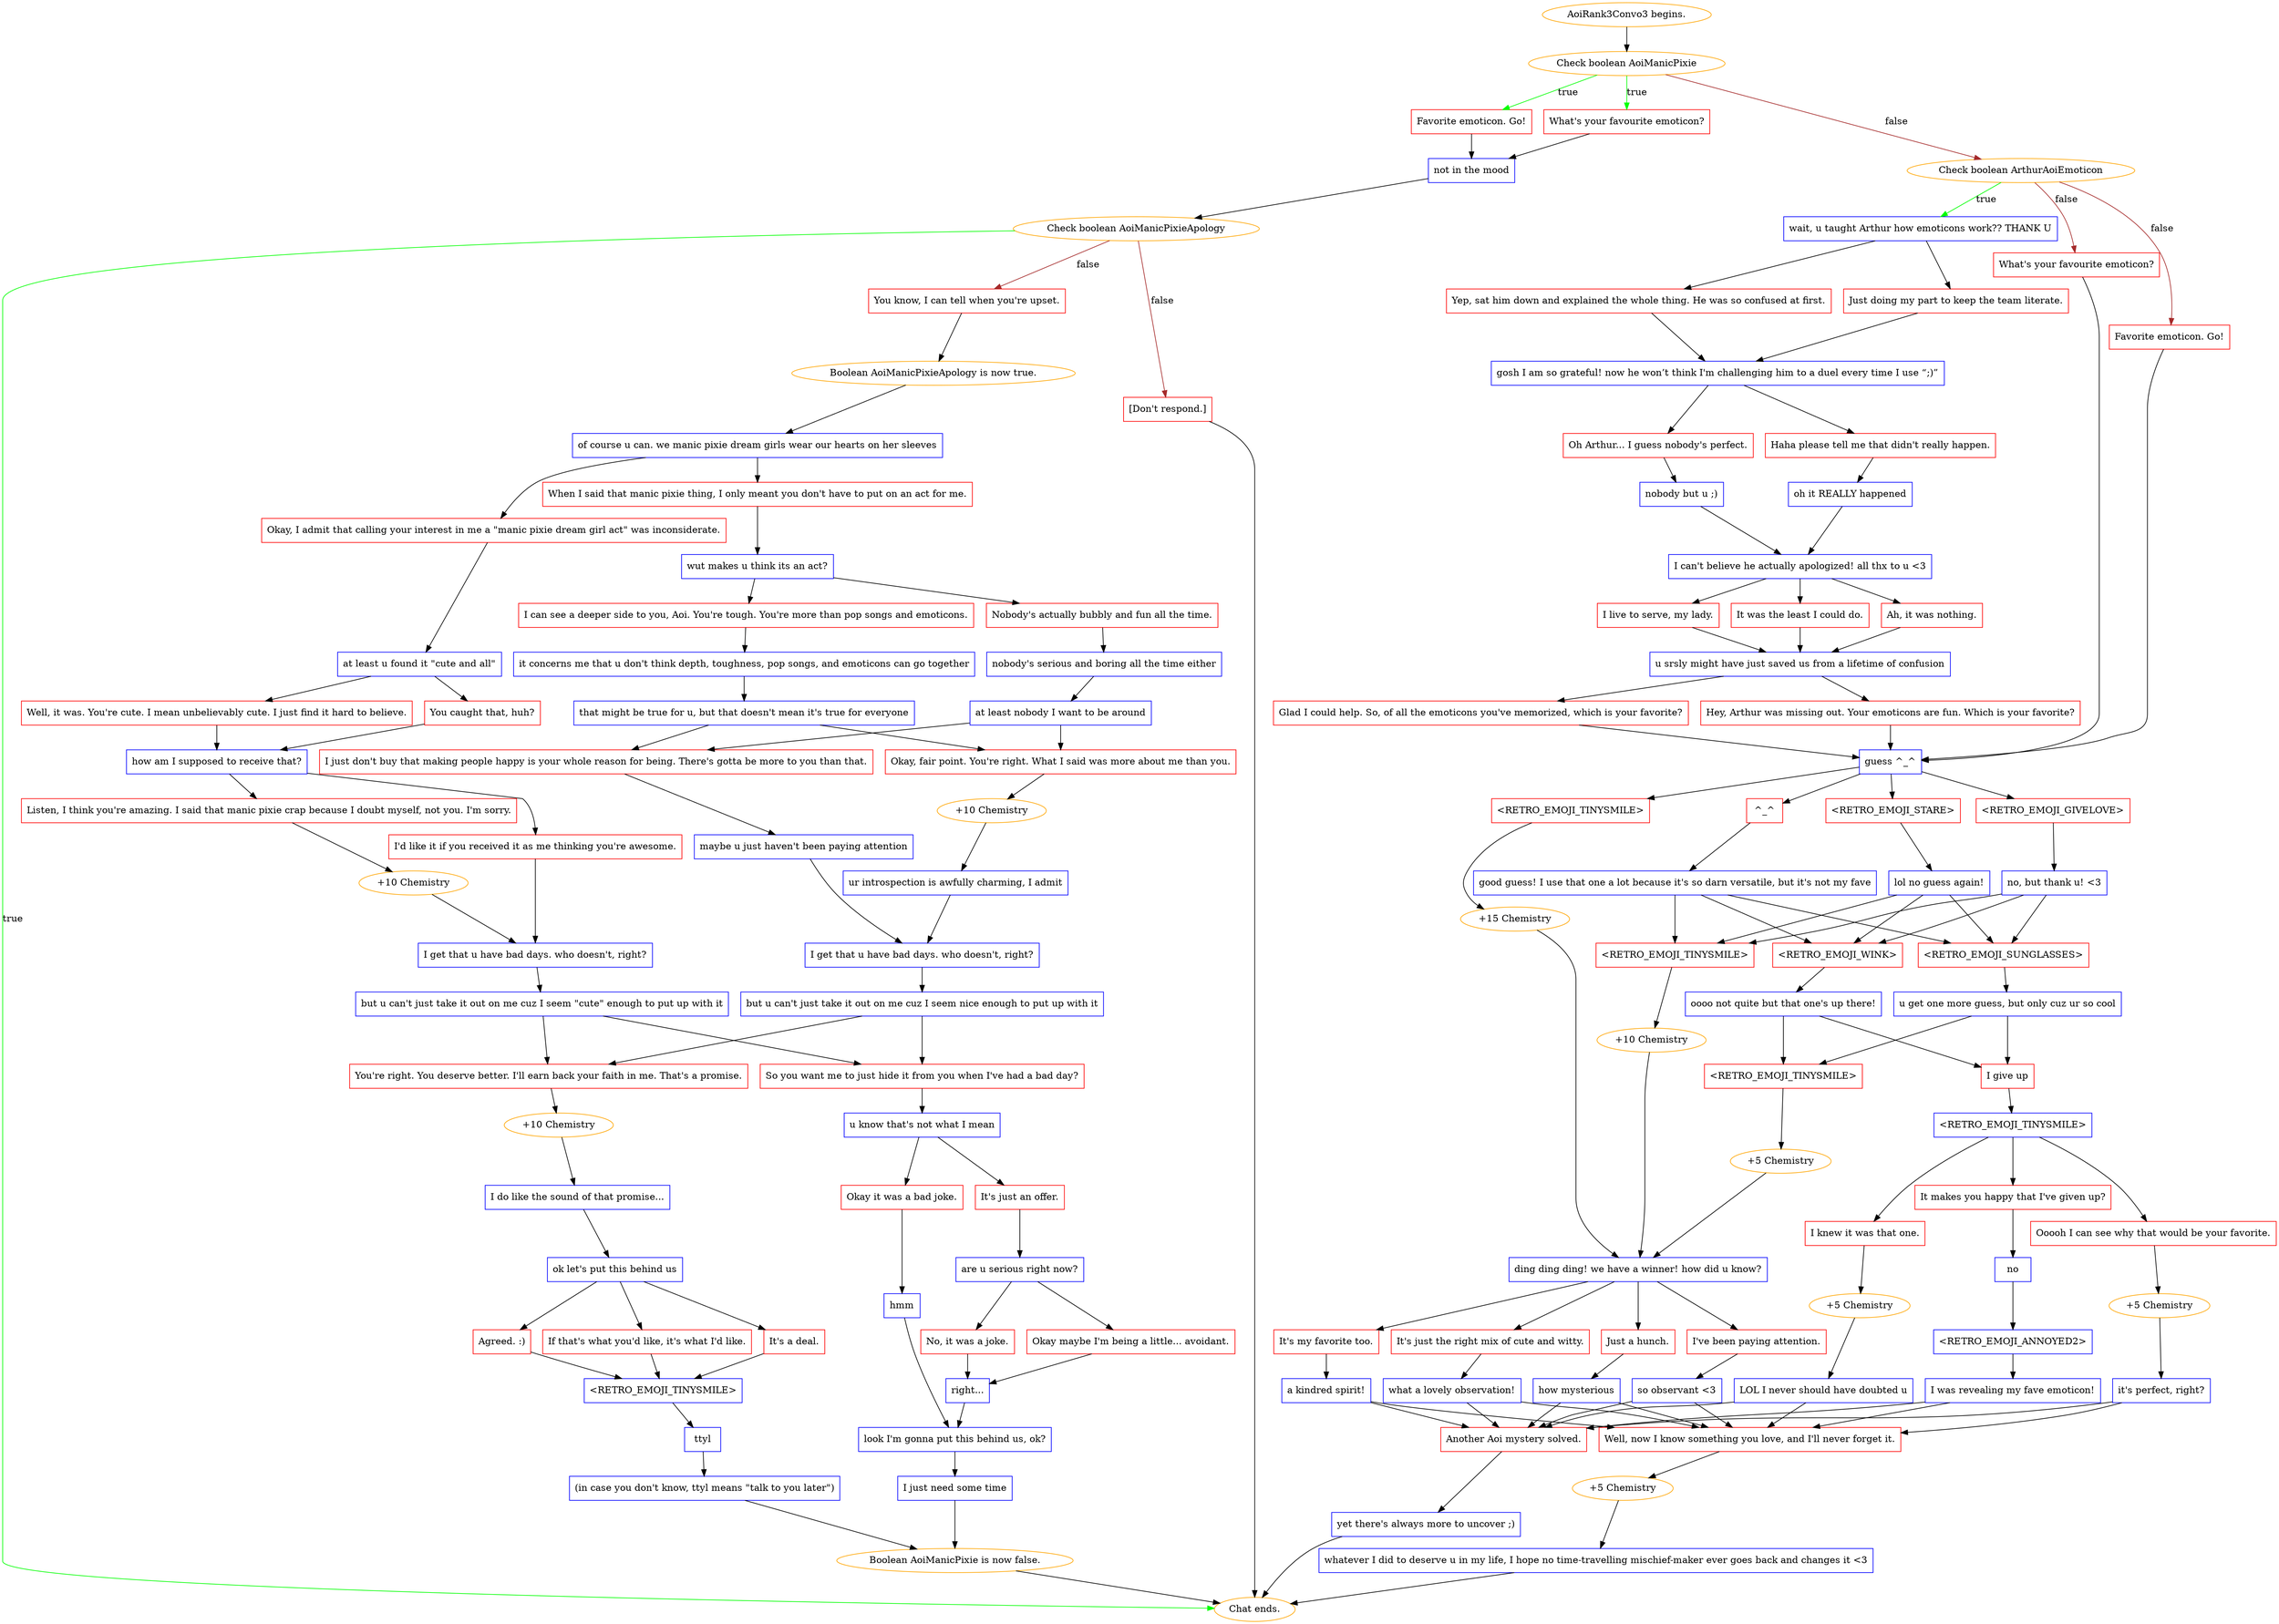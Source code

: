 digraph {
	"AoiRank3Convo3 begins." [color=orange];
		"AoiRank3Convo3 begins." -> j143323039;
	j143323039 [label="Check boolean AoiManicPixie",color=orange];
		j143323039 -> j2474411998 [label=true,color=green];
		j143323039 -> j501161018 [label=true,color=green];
		j143323039 -> j1479617161 [label=false,color=brown];
	j2474411998 [label="What's your favourite emoticon?",shape=box,color=red];
		j2474411998 -> j2954273774;
	j501161018 [label="Favorite emoticon. Go!",shape=box,color=red];
		j501161018 -> j2954273774;
	j1479617161 [label="Check boolean ArthurAoiEmoticon",color=orange];
		j1479617161 -> j506619890 [label=true,color=green];
		j1479617161 -> j783321301 [label=false,color=brown];
		j1479617161 -> j1293251992 [label=false,color=brown];
	j2954273774 [label="not in the mood",shape=box,color=blue];
		j2954273774 -> j2910786149;
	j506619890 [label="wait, u taught Arthur how emoticons work?? THANK U",shape=box,color=blue];
		j506619890 -> j444034556;
		j506619890 -> j333909891;
	j783321301 [label="What's your favourite emoticon?",shape=box,color=red];
		j783321301 -> j667503858;
	j1293251992 [label="Favorite emoticon. Go!",shape=box,color=red];
		j1293251992 -> j667503858;
	j2910786149 [label="Check boolean AoiManicPixieApology",color=orange];
		j2910786149 -> "Chat ends." [label=true,color=green];
		j2910786149 -> j3058324788 [label=false,color=brown];
		j2910786149 -> j3753019363 [label=false,color=brown];
	j444034556 [label="Yep, sat him down and explained the whole thing. He was so confused at first.",shape=box,color=red];
		j444034556 -> j3154038932;
	j333909891 [label="Just doing my part to keep the team literate.",shape=box,color=red];
		j333909891 -> j3154038932;
	j667503858 [label="guess ^_^",shape=box,color=blue];
		j667503858 -> j4075394915;
		j667503858 -> j1735838888;
		j667503858 -> j33769600;
		j667503858 -> j3927302282;
	"Chat ends." [color=orange];
	j3058324788 [label="You know, I can tell when you're upset.",shape=box,color=red];
		j3058324788 -> j3220772162;
	j3753019363 [label="[Don't respond.]",shape=box,color=red];
		j3753019363 -> "Chat ends.";
	j3154038932 [label="gosh I am so grateful! now he won’t think I'm challenging him to a duel every time I use “;)”",shape=box,color=blue];
		j3154038932 -> j2124393121;
		j3154038932 -> j3346187943;
	j4075394915 [label="<RETRO_EMOJI_GIVELOVE>",shape=box,color=red];
		j4075394915 -> j883367827;
	j1735838888 [label="^_^",shape=box,color=red];
		j1735838888 -> j3108222052;
	j33769600 [label="<RETRO_EMOJI_STARE>",shape=box,color=red];
		j33769600 -> j1136001803;
	j3927302282 [label="<RETRO_EMOJI_TINYSMILE>",shape=box,color=red];
		j3927302282 -> j1607827471;
	j3220772162 [label="Boolean AoiManicPixieApology is now true.",color=orange];
		j3220772162 -> j3405713594;
	j2124393121 [label="Haha please tell me that didn't really happen.",shape=box,color=red];
		j2124393121 -> j1198040295;
	j3346187943 [label="Oh Arthur... I guess nobody's perfect.",shape=box,color=red];
		j3346187943 -> j1518541812;
	j883367827 [label="no, but thank u! <3",shape=box,color=blue];
		j883367827 -> j2035314263;
		j883367827 -> j3253257336;
		j883367827 -> j3252282304;
	j3108222052 [label="good guess! I use that one a lot because it's so darn versatile, but it's not my fave",shape=box,color=blue];
		j3108222052 -> j2035314263;
		j3108222052 -> j3253257336;
		j3108222052 -> j3252282304;
	j1136001803 [label="lol no guess again!",shape=box,color=blue];
		j1136001803 -> j2035314263;
		j1136001803 -> j3253257336;
		j1136001803 -> j3252282304;
	j1607827471 [label="+15 Chemistry",color=orange];
		j1607827471 -> j342913591;
	j3405713594 [label="of course u can. we manic pixie dream girls wear our hearts on her sleeves",shape=box,color=blue];
		j3405713594 -> j2965996545;
		j3405713594 -> j677664499;
	j1198040295 [label="oh it REALLY happened",shape=box,color=blue];
		j1198040295 -> j758888837;
	j1518541812 [label="nobody but u ;)",shape=box,color=blue];
		j1518541812 -> j758888837;
	j2035314263 [label="<RETRO_EMOJI_WINK>",shape=box,color=red];
		j2035314263 -> j2254904271;
	j3253257336 [label="<RETRO_EMOJI_SUNGLASSES>",shape=box,color=red];
		j3253257336 -> j2150151446;
	j3252282304 [label="<RETRO_EMOJI_TINYSMILE>",shape=box,color=red];
		j3252282304 -> j4059775015;
	j342913591 [label="ding ding ding! we have a winner! how did u know?",shape=box,color=blue];
		j342913591 -> j358777184;
		j342913591 -> j1357358903;
		j342913591 -> j4129066371;
		j342913591 -> j911921427;
	j2965996545 [label="Okay, I admit that calling your interest in me a \"manic pixie dream girl act\" was inconsiderate.",shape=box,color=red];
		j2965996545 -> j3322203359;
	j677664499 [label="When I said that manic pixie thing, I only meant you don't have to put on an act for me.",shape=box,color=red];
		j677664499 -> j3574173973;
	j758888837 [label="I can't believe he actually apologized! all thx to u <3",shape=box,color=blue];
		j758888837 -> j2262098043;
		j758888837 -> j219342648;
		j758888837 -> j3874894055;
	j2254904271 [label="oooo not quite but that one's up there!",shape=box,color=blue];
		j2254904271 -> j1283445156;
		j2254904271 -> j2490442297;
	j2150151446 [label="u get one more guess, but only cuz ur so cool",shape=box,color=blue];
		j2150151446 -> j1283445156;
		j2150151446 -> j2490442297;
	j4059775015 [label="+10 Chemistry",color=orange];
		j4059775015 -> j342913591;
	j358777184 [label="It's my favorite too.",shape=box,color=red];
		j358777184 -> j1117467618;
	j1357358903 [label="It's just the right mix of cute and witty.",shape=box,color=red];
		j1357358903 -> j1447945579;
	j4129066371 [label="Just a hunch.",shape=box,color=red];
		j4129066371 -> j2030438065;
	j911921427 [label="I've been paying attention.",shape=box,color=red];
		j911921427 -> j3834041040;
	j3322203359 [label="at least u found it \"cute and all\"",shape=box,color=blue];
		j3322203359 -> j2314550754;
		j3322203359 -> j1379272958;
	j3574173973 [label="wut makes u think its an act?",shape=box,color=blue];
		j3574173973 -> j3609736571;
		j3574173973 -> j3940984836;
	j2262098043 [label="Ah, it was nothing.",shape=box,color=red];
		j2262098043 -> j3203669613;
	j219342648 [label="I live to serve, my lady.",shape=box,color=red];
		j219342648 -> j3203669613;
	j3874894055 [label="It was the least I could do.",shape=box,color=red];
		j3874894055 -> j3203669613;
	j1283445156 [label="I give up",shape=box,color=red];
		j1283445156 -> j659149515;
	j2490442297 [label="<RETRO_EMOJI_TINYSMILE>",shape=box,color=red];
		j2490442297 -> j1046364778;
	j1117467618 [label="a kindred spirit!",shape=box,color=blue];
		j1117467618 -> j3052895199;
		j1117467618 -> j216987794;
	j1447945579 [label="what a lovely observation!",shape=box,color=blue];
		j1447945579 -> j3052895199;
		j1447945579 -> j216987794;
	j2030438065 [label="how mysterious",shape=box,color=blue];
		j2030438065 -> j3052895199;
		j2030438065 -> j216987794;
	j3834041040 [label="so observant <3",shape=box,color=blue];
		j3834041040 -> j3052895199;
		j3834041040 -> j216987794;
	j2314550754 [label="Well, it was. You're cute. I mean unbelievably cute. I just find it hard to believe.",shape=box,color=red];
		j2314550754 -> j2502934300;
	j1379272958 [label="You caught that, huh?",shape=box,color=red];
		j1379272958 -> j2502934300;
	j3609736571 [label="Nobody's actually bubbly and fun all the time.",shape=box,color=red];
		j3609736571 -> j4283702677;
	j3940984836 [label="I can see a deeper side to you, Aoi. You're tough. You're more than pop songs and emoticons.",shape=box,color=red];
		j3940984836 -> j2164590647;
	j3203669613 [label="u srsly might have just saved us from a lifetime of confusion",shape=box,color=blue];
		j3203669613 -> j3159958163;
		j3203669613 -> j1135995580;
	j659149515 [label="<RETRO_EMOJI_TINYSMILE>",shape=box,color=blue];
		j659149515 -> j1573014661;
		j659149515 -> j3656343325;
		j659149515 -> j1249555725;
	j1046364778 [label="+5 Chemistry",color=orange];
		j1046364778 -> j342913591;
	j3052895199 [label="Well, now I know something you love, and I'll never forget it.",shape=box,color=red];
		j3052895199 -> j1523295188;
	j216987794 [label="Another Aoi mystery solved.",shape=box,color=red];
		j216987794 -> j2555602471;
	j2502934300 [label="how am I supposed to receive that?",shape=box,color=blue];
		j2502934300 -> j2162007085;
		j2502934300 -> j2022734871;
	j4283702677 [label="nobody's serious and boring all the time either",shape=box,color=blue];
		j4283702677 -> j2152132486;
	j2164590647 [label="it concerns me that u don't think depth, toughness, pop songs, and emoticons can go together",shape=box,color=blue];
		j2164590647 -> j1879714100;
	j3159958163 [label="Glad I could help. So, of all the emoticons you've memorized, which is your favorite?",shape=box,color=red];
		j3159958163 -> j667503858;
	j1135995580 [label="Hey, Arthur was missing out. Your emoticons are fun. Which is your favorite?",shape=box,color=red];
		j1135995580 -> j667503858;
	j1573014661 [label="Ooooh I can see why that would be your favorite.",shape=box,color=red];
		j1573014661 -> j2949569118;
	j3656343325 [label="It makes you happy that I've given up?",shape=box,color=red];
		j3656343325 -> j2962788210;
	j1249555725 [label="I knew it was that one.",shape=box,color=red];
		j1249555725 -> j3671823013;
	j1523295188 [label="+5 Chemistry",color=orange];
		j1523295188 -> j395984806;
	j2555602471 [label="yet there's always more to uncover ;)",shape=box,color=blue];
		j2555602471 -> "Chat ends.";
	j2162007085 [label="Listen, I think you're amazing. I said that manic pixie crap because I doubt myself, not you. I'm sorry.",shape=box,color=red];
		j2162007085 -> j1227285478;
	j2022734871 [label="I'd like it if you received it as me thinking you're awesome.",shape=box,color=red];
		j2022734871 -> j3517545765;
	j2152132486 [label="at least nobody I want to be around",shape=box,color=blue];
		j2152132486 -> j3282619938;
		j2152132486 -> j1521200398;
	j1879714100 [label="that might be true for u, but that doesn't mean it's true for everyone",shape=box,color=blue];
		j1879714100 -> j1521200398;
		j1879714100 -> j3282619938;
	j2949569118 [label="+5 Chemistry",color=orange];
		j2949569118 -> j3016703138;
	j2962788210 [label="no",shape=box,color=blue];
		j2962788210 -> j3418105574;
	j3671823013 [label="+5 Chemistry",color=orange];
		j3671823013 -> j3197737436;
	j395984806 [label="whatever I did to deserve u in my life, I hope no time-travelling mischief-maker ever goes back and changes it <3",shape=box,color=blue];
		j395984806 -> "Chat ends.";
	j1227285478 [label="+10 Chemistry",color=orange];
		j1227285478 -> j3517545765;
	j3517545765 [label="I get that u have bad days. who doesn't, right?",shape=box,color=blue];
		j3517545765 -> j2472394645;
	j3282619938 [label="I just don't buy that making people happy is your whole reason for being. There's gotta be more to you than that.",shape=box,color=red];
		j3282619938 -> j677613382;
	j1521200398 [label="Okay, fair point. You're right. What I said was more about me than you.",shape=box,color=red];
		j1521200398 -> j2175132852;
	j3016703138 [label="it's perfect, right?",shape=box,color=blue];
		j3016703138 -> j3052895199;
		j3016703138 -> j216987794;
	j3418105574 [label="<RETRO_EMOJI_ANNOYED2>",shape=box,color=blue];
		j3418105574 -> j2144808577;
	j3197737436 [label="LOL I never should have doubted u",shape=box,color=blue];
		j3197737436 -> j3052895199;
		j3197737436 -> j216987794;
	j2472394645 [label="but u can't just take it out on me cuz I seem \"cute\" enough to put up with it",shape=box,color=blue];
		j2472394645 -> j2143230219;
		j2472394645 -> j1863585402;
	j677613382 [label="maybe u just haven't been paying attention",shape=box,color=blue];
		j677613382 -> j2426874959;
	j2175132852 [label="+10 Chemistry",color=orange];
		j2175132852 -> j301702751;
	j2144808577 [label="I was revealing my fave emoticon!",shape=box,color=blue];
		j2144808577 -> j3052895199;
		j2144808577 -> j216987794;
	j2143230219 [label="You're right. You deserve better. I'll earn back your faith in me. That's a promise.",shape=box,color=red];
		j2143230219 -> j622163397;
	j1863585402 [label="So you want me to just hide it from you when I've had a bad day?",shape=box,color=red];
		j1863585402 -> j2049192592;
	j2426874959 [label="I get that u have bad days. who doesn't, right?",shape=box,color=blue];
		j2426874959 -> j451896025;
	j301702751 [label="ur introspection is awfully charming, I admit",shape=box,color=blue];
		j301702751 -> j2426874959;
	j622163397 [label="+10 Chemistry",color=orange];
		j622163397 -> j1371584034;
	j2049192592 [label="u know that's not what I mean",shape=box,color=blue];
		j2049192592 -> j1623897582;
		j2049192592 -> j3681534399;
	j451896025 [label="but u can't just take it out on me cuz I seem nice enough to put up with it",shape=box,color=blue];
		j451896025 -> j2143230219;
		j451896025 -> j1863585402;
	j1371584034 [label="I do like the sound of that promise...",shape=box,color=blue];
		j1371584034 -> j2735022409;
	j1623897582 [label="It's just an offer.",shape=box,color=red];
		j1623897582 -> j1086485997;
	j3681534399 [label="Okay it was a bad joke.",shape=box,color=red];
		j3681534399 -> j2674146795;
	j2735022409 [label="ok let's put this behind us",shape=box,color=blue];
		j2735022409 -> j3912772301;
		j2735022409 -> j175010154;
		j2735022409 -> j1607778154;
	j1086485997 [label="are u serious right now?",shape=box,color=blue];
		j1086485997 -> j1783919172;
		j1086485997 -> j222396913;
	j2674146795 [label="hmm",shape=box,color=blue];
		j2674146795 -> j2042686502;
	j3912772301 [label="It's a deal.",shape=box,color=red];
		j3912772301 -> j2031818668;
	j175010154 [label="Agreed. :)",shape=box,color=red];
		j175010154 -> j2031818668;
	j1607778154 [label="If that's what you'd like, it's what I'd like.",shape=box,color=red];
		j1607778154 -> j2031818668;
	j1783919172 [label="Okay maybe I'm being a little... avoidant.",shape=box,color=red];
		j1783919172 -> j1504223923;
	j222396913 [label="No, it was a joke.",shape=box,color=red];
		j222396913 -> j1504223923;
	j2042686502 [label="look I'm gonna put this behind us, ok?",shape=box,color=blue];
		j2042686502 -> j2045148476;
	j2031818668 [label="<RETRO_EMOJI_TINYSMILE>",shape=box,color=blue];
		j2031818668 -> j1858444684;
	j1504223923 [label="right...",shape=box,color=blue];
		j1504223923 -> j2042686502;
	j2045148476 [label="I just need some time",shape=box,color=blue];
		j2045148476 -> j2477397060;
	j1858444684 [label="ttyl",shape=box,color=blue];
		j1858444684 -> j430002601;
	j2477397060 [label="Boolean AoiManicPixie is now false.",color=orange];
		j2477397060 -> "Chat ends.";
	j430002601 [label="(in case you don't know, ttyl means \"talk to you later\")",shape=box,color=blue];
		j430002601 -> j2477397060;
}